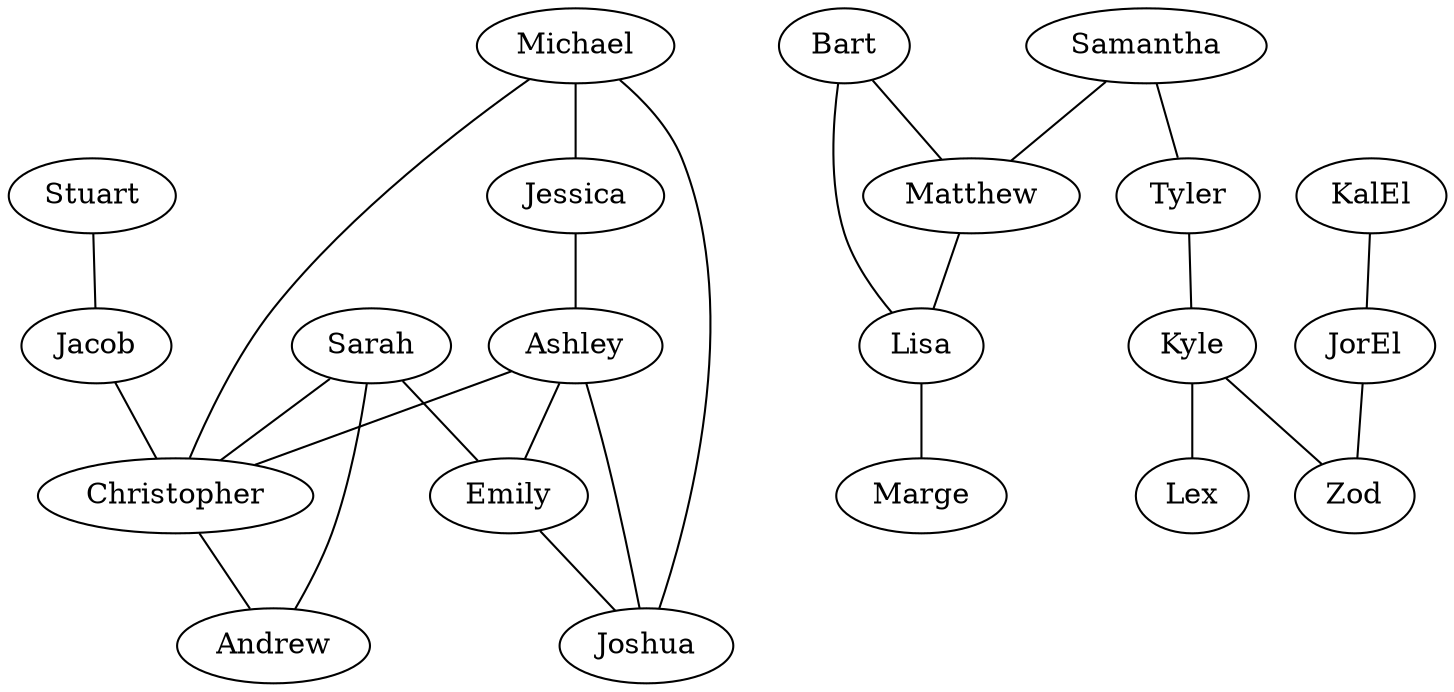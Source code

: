 graph {
    Ashley -- Christopher
    Ashley -- Emily
    Ashley -- Joshua
    Bart -- Lisa
    Bart -- Matthew
    Christopher -- Andrew
    Emily -- Joshua
    Jacob -- Christopher
    Jessica -- Ashley
    JorEl -- Zod
    KalEl -- JorEl
    Kyle -- Lex
    Kyle -- Zod
    Lisa -- Marge
    Matthew -- Lisa
    Michael -- Christopher
    Michael -- Joshua
    Michael -- Jessica
    Samantha -- Matthew
    Samantha -- Tyler
    Sarah -- Andrew
    Sarah -- Christopher
    Sarah -- Emily
    Tyler -- Kyle
    Stuart -- Jacob
}
